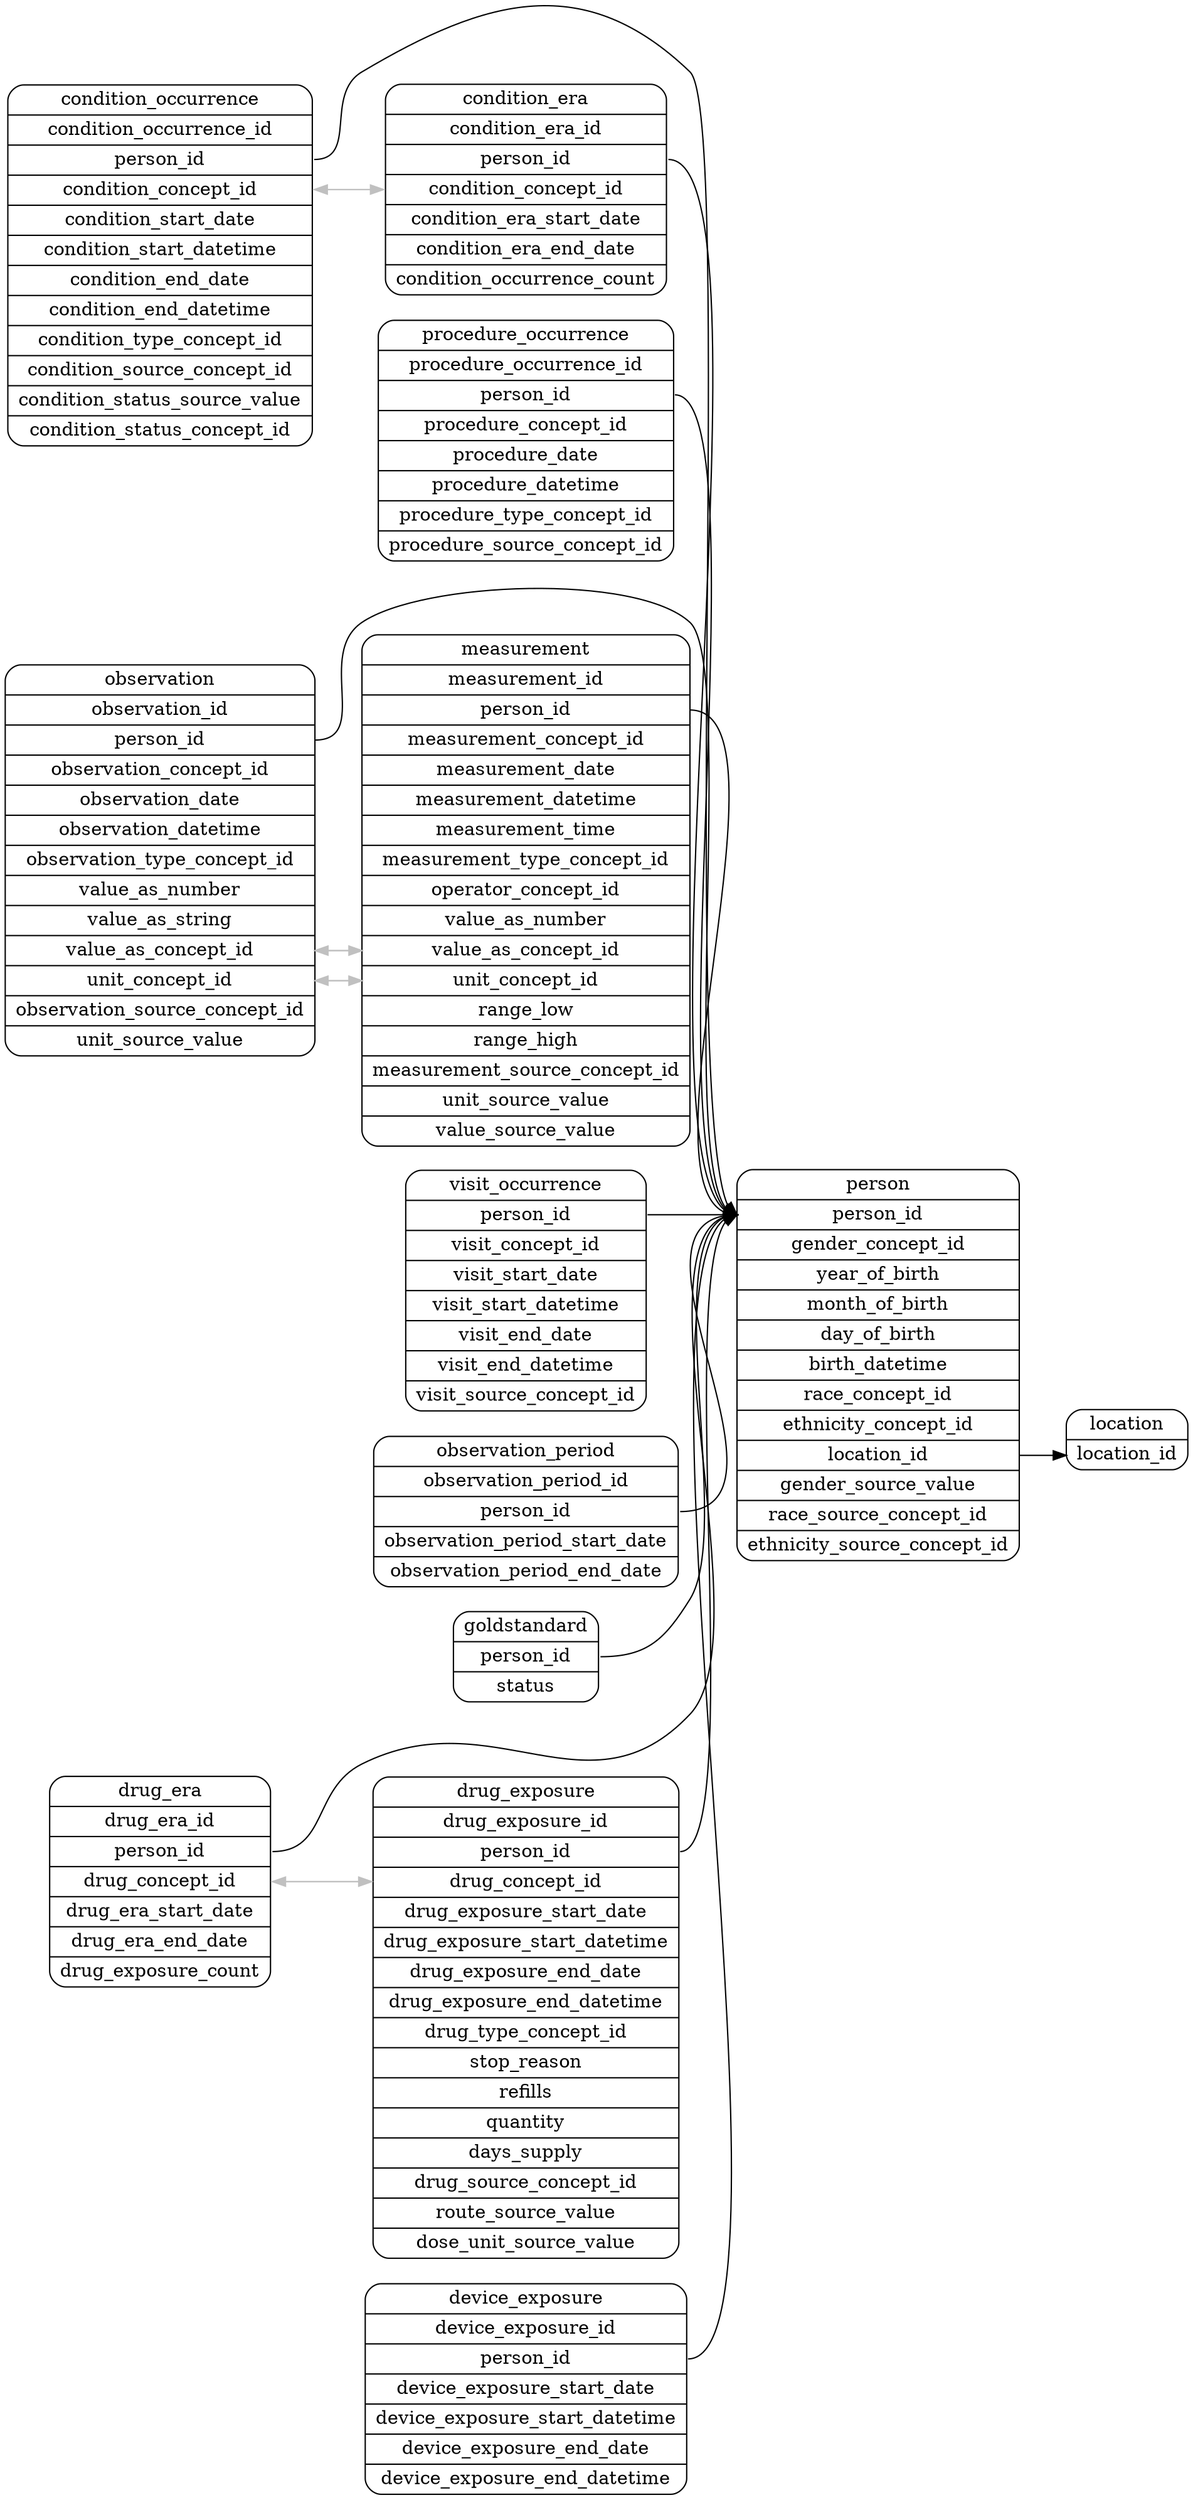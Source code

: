 digraph "filtered-table-columns.list" {
	rankdir = "LR"
	# nodes
	condition_occurrence[
		label = "condition_occurrence | <condition_occurrence_id> condition_occurrence_id | <person_id> person_id | <condition_concept_id> condition_concept_id | condition_start_date | condition_start_datetime | condition_end_date | condition_end_datetime | <condition_type_concept_id> condition_type_concept_id | <condition_source_concept_id> condition_source_concept_id | condition_status_source_value | <condition_status_concept_id> condition_status_concept_id"
		shape = "Mrecord"
	];
	procedure_occurrence[
		label = "procedure_occurrence | <procedure_occurrence_id> procedure_occurrence_id | <person_id> person_id | <procedure_concept_id> procedure_concept_id | procedure_date | procedure_datetime | <procedure_type_concept_id> procedure_type_concept_id | <procedure_source_concept_id> procedure_source_concept_id"
		shape = "Mrecord"
	];
	observation[
		label = "observation | <observation_id> observation_id | <person_id> person_id | <observation_concept_id> observation_concept_id | observation_date | observation_datetime | <observation_type_concept_id> observation_type_concept_id | value_as_number | value_as_string | <value_as_concept_id> value_as_concept_id | <unit_concept_id> unit_concept_id | <observation_source_concept_id> observation_source_concept_id | unit_source_value"
		shape = "Mrecord"
	];
	visit_occurrence[
		label = "visit_occurrence | <person_id> person_id | <visit_concept_id> visit_concept_id | visit_start_date | visit_start_datetime | visit_end_date | visit_end_datetime | <visit_source_concept_id> visit_source_concept_id"
		shape = "Mrecord"
	];
	location[
		label = "location | <location_id> location_id"
		shape = "Mrecord"
	];
	observation_period[
		label = "observation_period | <observation_period_id> observation_period_id | <person_id> person_id | observation_period_start_date | observation_period_end_date"
		shape = "Mrecord"
	];
	goldstandard[
		label = "goldstandard | <person_id> person_id | status"
		shape = "Mrecord"
	];
	drug_era[
		label = "drug_era | <drug_era_id> drug_era_id | <person_id> person_id | <drug_concept_id> drug_concept_id | drug_era_start_date | drug_era_end_date | drug_exposure_count"
		shape = "Mrecord"
	];
	device_exposure[
		label = "device_exposure | <device_exposure_id> device_exposure_id | <person_id> person_id | device_exposure_start_date | device_exposure_start_datetime | device_exposure_end_date | device_exposure_end_datetime"
		shape = "Mrecord"
	];
	drug_exposure[
		label = "drug_exposure | <drug_exposure_id> drug_exposure_id | <person_id> person_id | <drug_concept_id> drug_concept_id | drug_exposure_start_date | drug_exposure_start_datetime | drug_exposure_end_date | drug_exposure_end_datetime | <drug_type_concept_id> drug_type_concept_id | stop_reason | refills | quantity | days_supply | <drug_source_concept_id> drug_source_concept_id | route_source_value | dose_unit_source_value"
		shape = "Mrecord"
	];
	condition_era[
		label = "condition_era | <condition_era_id> condition_era_id | <person_id> person_id | <condition_concept_id> condition_concept_id | condition_era_start_date | condition_era_end_date | condition_occurrence_count"
		shape = "Mrecord"
	];
	person[
		label = "person | <person_id> person_id | <gender_concept_id> gender_concept_id | year_of_birth | month_of_birth | day_of_birth | birth_datetime | <race_concept_id> race_concept_id | <ethnicity_concept_id> ethnicity_concept_id | <location_id> location_id | gender_source_value | <race_source_concept_id> race_source_concept_id | <ethnicity_source_concept_id> ethnicity_source_concept_id"
		shape = "Mrecord"
	];
	measurement[
		label = "measurement | <measurement_id> measurement_id | <person_id> person_id | <measurement_concept_id> measurement_concept_id | measurement_date | measurement_datetime | measurement_time | <measurement_type_concept_id> measurement_type_concept_id | <operator_concept_id> operator_concept_id | value_as_number | <value_as_concept_id> value_as_concept_id | <unit_concept_id> unit_concept_id | range_low | range_high | <measurement_source_concept_id> measurement_source_concept_id | unit_source_value | value_source_value"
		shape = "Mrecord"
	];
	# directed edges  (foreign keys)
	condition_occurrence:person_id -> person:person_id;

	procedure_occurrence:person_id -> person:person_id;

	observation:person_id -> person:person_id;

	visit_occurrence:person_id -> person:person_id;

	observation_period:person_id -> person:person_id;

	goldstandard:person_id -> person:person_id;

	drug_era:person_id -> person:person_id;

	device_exposure:person_id -> person:person_id;

	drug_exposure:person_id -> person:person_id;

	condition_era:person_id -> person:person_id;

	person:location_id -> location:location_id;

	measurement:person_id -> person:person_id;

	# casual/tenous edges (shared keys for FKs to tables not included?)
	condition_occurrence:condition_concept_id -> condition_era:condition_concept_id [color="gray"];

	observation:value_as_concept_id -> measurement:value_as_concept_id [color="gray"];

	observation:unit_concept_id -> measurement:unit_concept_id [color="gray"];

	drug_era:drug_concept_id -> drug_exposure:drug_concept_id [color="gray"];

	drug_exposure:drug_concept_id -> drug_era:drug_concept_id [color="gray"];

	condition_era:condition_concept_id -> condition_occurrence:condition_concept_id [color="gray"];

	measurement:value_as_concept_id -> observation:value_as_concept_id [color="gray"];

	measurement:unit_concept_id -> observation:unit_concept_id [color="gray"];


}

